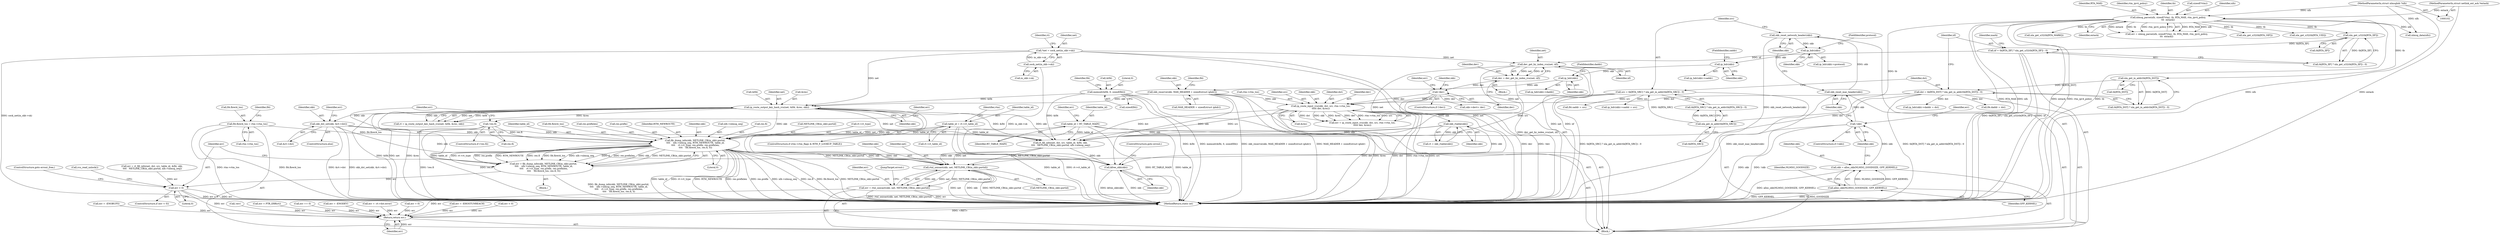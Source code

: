 digraph "0_linux_bc3aae2bbac46dd894c89db5d5e98f7f0ef9e205@pointer" {
"1000464" [label="(Call,fib_dump_info(skb, NETLINK_CB(in_skb).portid,\n \t\t\t\t    nlh->nlmsg_seq, RTM_NEWROUTE, table_id,\n \t\t\t\t    rt->rt_type, res.prefix, res.prefixlen,\n \t\t\t\t    fl4.flowi4_tos, res.fi, 0))"];
"1000383" [label="(Call,ip_route_output_key_hash_rcu(net, &fl4, &res, skb))"];
"1000108" [label="(Call,*net = sock_net(in_skb->sk))"];
"1000110" [label="(Call,sock_net(in_skb->sk))"];
"1000264" [label="(Call,memset(&fl4, 0, sizeof(fl4)))"];
"1000258" [label="(Call,skb_reserve(skb, MAX_HEADER + sizeof(struct iphdr)))"];
"1000254" [label="(Call,ip_hdr(skb))"];
"1000248" [label="(Call,ip_hdr(skb))"];
"1000242" [label="(Call,ip_hdr(skb))"];
"1000175" [label="(Call,skb_reset_network_header(skb))"];
"1000173" [label="(Call,skb_reset_mac_header(skb))"];
"1000165" [label="(Call,!skb)"];
"1000159" [label="(Call,skb = alloc_skb(NLMSG_GOODSIZE, GFP_KERNEL))"];
"1000161" [label="(Call,alloc_skb(NLMSG_GOODSIZE, GFP_KERNEL))"];
"1000401" [label="(Call,skb_dst_set(skb, &rt->dst))"];
"1000359" [label="(Call,skb_rtable(skb))"];
"1000347" [label="(Call,ip_route_input_rcu(skb, dst, src, rtm->rtm_tos,\n\t\t\t\t\t dev, &res))"];
"1000188" [label="(Call,dst = tb[RTA_DST] ? nla_get_in_addr(tb[RTA_DST]) : 0)"];
"1000194" [label="(Call,nla_get_in_addr(tb[RTA_DST]))"];
"1000141" [label="(Call,nlmsg_parse(nlh, sizeof(*rtm), tb, RTA_MAX, rtm_ipv4_policy,\n\t\t\t  extack))"];
"1000104" [label="(MethodParameterIn,struct nlmsghdr *nlh)"];
"1000105" [label="(MethodParameterIn,struct netlink_ext_ack *extack)"];
"1000177" [label="(Call,src = tb[RTA_SRC] ? nla_get_in_addr(tb[RTA_SRC]) : 0)"];
"1000183" [label="(Call,nla_get_in_addr(tb[RTA_SRC]))"];
"1000321" [label="(Call,!dev)"];
"1000315" [label="(Call,dev = dev_get_by_index_rcu(net, iif))"];
"1000317" [label="(Call,dev_get_by_index_rcu(net, iif))"];
"1000199" [label="(Call,iif = tb[RTA_IIF] ? nla_get_u32(tb[RTA_IIF]) : 0)"];
"1000205" [label="(Call,nla_get_u32(tb[RTA_IIF]))"];
"1000427" [label="(Call,table_id = rt->rt_table_id)"];
"1000135" [label="(Call,table_id = RT_TABLE_MAIN)"];
"1000280" [label="(Call,fl4.flowi4_tos = rtm->rtm_tos)"];
"1000440" [label="(Call,!res.fi)"];
"1000462" [label="(Call,err = fib_dump_info(skb, NETLINK_CB(in_skb).portid,\n \t\t\t\t    nlh->nlmsg_seq, RTM_NEWROUTE, table_id,\n \t\t\t\t    rt->rt_type, res.prefix, res.prefixlen,\n \t\t\t\t    fl4.flowi4_tos, res.fi, 0))"];
"1000511" [label="(Call,err < 0)"];
"1000526" [label="(Return,return err;)"];
"1000518" [label="(Call,rtnl_unicast(skb, net, NETLINK_CB(in_skb).portid))"];
"1000516" [label="(Call,err = rtnl_unicast(skb, net, NETLINK_CB(in_skb).portid))"];
"1000530" [label="(Call,kfree_skb(skb))"];
"1000345" [label="(Call,err = ip_route_input_rcu(skb, dst, src, rtm->rtm_tos,\n\t\t\t\t\t dev, &res))"];
"1000519" [label="(Identifier,skb)"];
"1000195" [label="(Call,tb[RTA_DST])"];
"1000104" [label="(MethodParameterIn,struct nlmsghdr *nlh)"];
"1000110" [label="(Call,sock_net(in_skb->sk))"];
"1000438" [label="(Block,)"];
"1000435" [label="(Identifier,rtm)"];
"1000281" [label="(Call,fl4.flowi4_tos)"];
"1000178" [label="(Identifier,src)"];
"1000270" [label="(Call,fl4.daddr = dst)"];
"1000268" [label="(Call,sizeof(fl4))"];
"1000105" [label="(MethodParameterIn,struct netlink_ext_ack *extack)"];
"1000162" [label="(Identifier,NLMSG_GOODSIZE)"];
"1000248" [label="(Call,ip_hdr(skb))"];
"1000242" [label="(Call,ip_hdr(skb))"];
"1000351" [label="(Call,rtm->rtm_tos)"];
"1000175" [label="(Call,skb_reset_network_header(skb))"];
"1000194" [label="(Call,nla_get_in_addr(tb[RTA_DST]))"];
"1000176" [label="(Identifier,skb)"];
"1000137" [label="(Identifier,RT_TABLE_MAIN)"];
"1000260" [label="(Call,MAX_HEADER + sizeof(struct iphdr))"];
"1000280" [label="(Call,fl4.flowi4_tos = rtm->rtm_tos)"];
"1000457" [label="(Call,err = -EHOSTUNREACH)"];
"1000490" [label="(Literal,0)"];
"1000253" [label="(Call,ip_hdr(skb)->daddr)"];
"1000188" [label="(Call,dst = tb[RTA_DST] ? nla_get_in_addr(tb[RTA_DST]) : 0)"];
"1000355" [label="(Call,&res)"];
"1000403" [label="(Call,&rt->dst)"];
"1000321" [label="(Call,!dev)"];
"1000421" [label="(ControlStructure,if (rtm->rtm_flags & RTM_F_LOOKUP_TABLE))"];
"1000256" [label="(FieldIdentifier,daddr)"];
"1000384" [label="(Identifier,net)"];
"1000275" [label="(Call,fl4.saddr = src)"];
"1000320" [label="(ControlStructure,if (!dev))"];
"1000246" [label="(Call,ip_hdr(skb)->saddr = src)"];
"1000387" [label="(Call,&res)"];
"1000427" [label="(Call,table_id = rt->rt_table_id)"];
"1000243" [label="(Identifier,skb)"];
"1000316" [label="(Identifier,dev)"];
"1000530" [label="(Call,kfree_skb(skb))"];
"1000165" [label="(Call,!skb)"];
"1000446" [label="(Identifier,err)"];
"1000463" [label="(Identifier,err)"];
"1000331" [label="(Identifier,skb)"];
"1000247" [label="(Call,ip_hdr(skb)->saddr)"];
"1000289" [label="(Identifier,fl4)"];
"1000151" [label="(Call,err < 0)"];
"1000520" [label="(Identifier,net)"];
"1000313" [label="(Block,)"];
"1000216" [label="(Call,nla_get_u32(tb[RTA_MARK]))"];
"1000527" [label="(Identifier,err)"];
"1000360" [label="(Identifier,skb)"];
"1000147" [label="(Identifier,RTA_MAX)"];
"1000148" [label="(Identifier,rtm_ipv4_policy)"];
"1000439" [label="(ControlStructure,if (!res.fi))"];
"1000516" [label="(Call,err = rtnl_unicast(skb, net, NETLINK_CB(in_skb).portid))"];
"1000319" [label="(Identifier,iif)"];
"1000510" [label="(ControlStructure,if (err < 0))"];
"1000106" [label="(Block,)"];
"1000359" [label="(Call,skb_rtable(skb))"];
"1000177" [label="(Call,src = tb[RTA_SRC] ? nla_get_in_addr(tb[RTA_SRC]) : 0)"];
"1000146" [label="(Identifier,tb)"];
"1000512" [label="(Identifier,err)"];
"1000401" [label="(Call,skb_dst_set(skb, &rt->dst))"];
"1000429" [label="(Call,rt->rt_table_id)"];
"1000168" [label="(Call,err = -ENOBUFS)"];
"1000357" [label="(Call,rt = skb_rtable(skb))"];
"1000532" [label="(ControlStructure,goto errout;)"];
"1000474" [label="(Identifier,table_id)"];
"1000161" [label="(Call,alloc_skb(NLMSG_GOODSIZE, GFP_KERNEL))"];
"1000455" [label="(Call,!err)"];
"1000111" [label="(Call,in_skb->sk)"];
"1000533" [label="(MethodReturn,static int)"];
"1000531" [label="(Identifier,skb)"];
"1000526" [label="(Return,return err;)"];
"1000149" [label="(Identifier,extack)"];
"1000315" [label="(Call,dev = dev_get_by_index_rcu(net, iif))"];
"1000139" [label="(Call,err = nlmsg_parse(nlh, sizeof(*rtm), tb, RTA_MAX, rtm_ipv4_policy,\n\t\t\t  extack))"];
"1000267" [label="(Literal,0)"];
"1000514" [label="(ControlStructure,goto errout_free;)"];
"1000163" [label="(Identifier,GFP_KERNEL)"];
"1000408" [label="(Identifier,err)"];
"1000108" [label="(Call,*net = sock_net(in_skb->sk))"];
"1000250" [label="(FieldIdentifier,saddr)"];
"1000441" [label="(Call,res.fi)"];
"1000350" [label="(Identifier,src)"];
"1000484" [label="(Call,fl4.flowi4_tos)"];
"1000396" [label="(Call,err = PTR_ERR(rt))"];
"1000295" [label="(Call,nla_get_u32(tb[RTA_OIF]))"];
"1000440" [label="(Call,!res.fi)"];
"1000511" [label="(Call,err < 0)"];
"1000383" [label="(Call,ip_route_output_key_hash_rcu(net, &fl4, &res, skb))"];
"1000481" [label="(Call,res.prefixlen)"];
"1000513" [label="(Literal,0)"];
"1000206" [label="(Call,tb[RTA_IIF])"];
"1000318" [label="(Identifier,net)"];
"1000478" [label="(Call,res.prefix)"];
"1000473" [label="(Identifier,RTM_NEWROUTE)"];
"1000363" [label="(Call,err == 0)"];
"1000335" [label="(Call,skb->dev\t= dev)"];
"1000164" [label="(ControlStructure,if (!skb))"];
"1000140" [label="(Identifier,err)"];
"1000324" [label="(Call,err = -ENODEV)"];
"1000266" [label="(Identifier,fl4)"];
"1000371" [label="(Call,err = -rt->dst.error)"];
"1000325" [label="(Identifier,err)"];
"1000135" [label="(Call,table_id = RT_TABLE_MAIN)"];
"1000200" [label="(Identifier,iif)"];
"1000465" [label="(Identifier,skb)"];
"1000136" [label="(Identifier,table_id)"];
"1000470" [label="(Call,nlh->nlmsg_seq)"];
"1000249" [label="(Identifier,skb)"];
"1000119" [label="(Identifier,rt)"];
"1000184" [label="(Call,tb[RTA_SRC])"];
"1000264" [label="(Call,memset(&fl4, 0, sizeof(fl4)))"];
"1000244" [label="(FieldIdentifier,protocol)"];
"1000229" [label="(Call,nla_get_u32(tb[RTA_UID]))"];
"1000487" [label="(Call,res.fi)"];
"1000166" [label="(Identifier,skb)"];
"1000348" [label="(Identifier,skb)"];
"1000272" [label="(Identifier,fl4)"];
"1000143" [label="(Call,sizeof(*rtm))"];
"1000389" [label="(Identifier,skb)"];
"1000521" [label="(Call,NETLINK_CB(in_skb).portid)"];
"1000190" [label="(Call,tb[RTA_DST] ? nla_get_in_addr(tb[RTA_DST]) : 0)"];
"1000258" [label="(Call,skb_reserve(skb, MAX_HEADER + sizeof(struct iphdr)))"];
"1000160" [label="(Identifier,skb)"];
"1000241" [label="(Call,ip_hdr(skb)->protocol)"];
"1000428" [label="(Identifier,table_id)"];
"1000381" [label="(Call,rt = ip_route_output_key_hash_rcu(net, &fl4, &res, skb))"];
"1000349" [label="(Identifier,dst)"];
"1000322" [label="(Identifier,dev)"];
"1000464" [label="(Call,fib_dump_info(skb, NETLINK_CB(in_skb).portid,\n \t\t\t\t    nlh->nlmsg_seq, RTM_NEWROUTE, table_id,\n \t\t\t\t    rt->rt_type, res.prefix, res.prefixlen,\n \t\t\t\t    fl4.flowi4_tos, res.fi, 0))"];
"1000354" [label="(Identifier,dev)"];
"1000157" [label="(Call,nlmsg_data(nlh))"];
"1000211" [label="(Identifier,mark)"];
"1000179" [label="(Call,tb[RTA_SRC] ? nla_get_in_addr(tb[RTA_SRC]) : 0)"];
"1000517" [label="(Identifier,err)"];
"1000495" [label="(Call,rt_fill_info(net, dst, src, table_id, &fl4, skb,\n \t\t\t\t   NETLINK_CB(in_skb).portid, nlh->nlmsg_seq))"];
"1000183" [label="(Call,nla_get_in_addr(tb[RTA_SRC]))"];
"1000317" [label="(Call,dev_get_by_index_rcu(net, iif))"];
"1000255" [label="(Identifier,skb)"];
"1000462" [label="(Call,err = fib_dump_info(skb, NETLINK_CB(in_skb).portid,\n \t\t\t\t    nlh->nlmsg_seq, RTM_NEWROUTE, table_id,\n \t\t\t\t    rt->rt_type, res.prefix, res.prefixlen,\n \t\t\t\t    fl4.flowi4_tos, res.fi, 0))"];
"1000525" [label="(JumpTarget,errout:)"];
"1000201" [label="(Call,tb[RTA_IIF] ? nla_get_u32(tb[RTA_IIF]) : 0)"];
"1000402" [label="(Identifier,skb)"];
"1000265" [label="(Call,&fl4)"];
"1000169" [label="(Identifier,err)"];
"1000515" [label="(Call,rcu_read_unlock())"];
"1000259" [label="(Identifier,skb)"];
"1000199" [label="(Call,iif = tb[RTA_IIF] ? nla_get_u32(tb[RTA_IIF]) : 0)"];
"1000205" [label="(Call,nla_get_u32(tb[RTA_IIF]))"];
"1000284" [label="(Call,rtm->rtm_tos)"];
"1000390" [label="(Call,err = 0)"];
"1000466" [label="(Call,NETLINK_CB(in_skb).portid)"];
"1000174" [label="(Identifier,skb)"];
"1000493" [label="(Call,err = rt_fill_info(net, dst, src, table_id, &fl4, skb,\n \t\t\t\t   NETLINK_CB(in_skb).portid, nlh->nlmsg_seq))"];
"1000518" [label="(Call,rtnl_unicast(skb, net, NETLINK_CB(in_skb).portid))"];
"1000159" [label="(Call,skb = alloc_skb(NLMSG_GOODSIZE, GFP_KERNEL))"];
"1000142" [label="(Identifier,nlh)"];
"1000109" [label="(Identifier,net)"];
"1000252" [label="(Call,ip_hdr(skb)->daddr = dst)"];
"1000347" [label="(Call,ip_route_input_rcu(skb, dst, src, rtm->rtm_tos,\n\t\t\t\t\t dev, &res))"];
"1000141" [label="(Call,nlmsg_parse(nlh, sizeof(*rtm), tb, RTA_MAX, rtm_ipv4_policy,\n\t\t\t  extack))"];
"1000254" [label="(Call,ip_hdr(skb))"];
"1000385" [label="(Call,&fl4)"];
"1000189" [label="(Identifier,dst)"];
"1000173" [label="(Call,skb_reset_mac_header(skb))"];
"1000475" [label="(Call,rt->rt_type)"];
"1000400" [label="(ControlStructure,else)"];
"1000464" -> "1000462"  [label="AST: "];
"1000464" -> "1000490"  [label="CFG: "];
"1000465" -> "1000464"  [label="AST: "];
"1000466" -> "1000464"  [label="AST: "];
"1000470" -> "1000464"  [label="AST: "];
"1000473" -> "1000464"  [label="AST: "];
"1000474" -> "1000464"  [label="AST: "];
"1000475" -> "1000464"  [label="AST: "];
"1000478" -> "1000464"  [label="AST: "];
"1000481" -> "1000464"  [label="AST: "];
"1000484" -> "1000464"  [label="AST: "];
"1000487" -> "1000464"  [label="AST: "];
"1000490" -> "1000464"  [label="AST: "];
"1000462" -> "1000464"  [label="CFG: "];
"1000464" -> "1000533"  [label="DDG: table_id"];
"1000464" -> "1000533"  [label="DDG: rt->rt_type"];
"1000464" -> "1000533"  [label="DDG: RTM_NEWROUTE"];
"1000464" -> "1000533"  [label="DDG: res.prefixlen"];
"1000464" -> "1000533"  [label="DDG: res.prefix"];
"1000464" -> "1000533"  [label="DDG: nlh->nlmsg_seq"];
"1000464" -> "1000533"  [label="DDG: res.fi"];
"1000464" -> "1000533"  [label="DDG: fl4.flowi4_tos"];
"1000464" -> "1000533"  [label="DDG: NETLINK_CB(in_skb).portid"];
"1000464" -> "1000462"  [label="DDG: table_id"];
"1000464" -> "1000462"  [label="DDG: rt->rt_type"];
"1000464" -> "1000462"  [label="DDG: res.prefix"];
"1000464" -> "1000462"  [label="DDG: RTM_NEWROUTE"];
"1000464" -> "1000462"  [label="DDG: res.fi"];
"1000464" -> "1000462"  [label="DDG: fl4.flowi4_tos"];
"1000464" -> "1000462"  [label="DDG: nlh->nlmsg_seq"];
"1000464" -> "1000462"  [label="DDG: 0"];
"1000464" -> "1000462"  [label="DDG: res.prefixlen"];
"1000464" -> "1000462"  [label="DDG: skb"];
"1000464" -> "1000462"  [label="DDG: NETLINK_CB(in_skb).portid"];
"1000383" -> "1000464"  [label="DDG: skb"];
"1000401" -> "1000464"  [label="DDG: skb"];
"1000359" -> "1000464"  [label="DDG: skb"];
"1000427" -> "1000464"  [label="DDG: table_id"];
"1000135" -> "1000464"  [label="DDG: table_id"];
"1000280" -> "1000464"  [label="DDG: fl4.flowi4_tos"];
"1000440" -> "1000464"  [label="DDG: res.fi"];
"1000464" -> "1000518"  [label="DDG: skb"];
"1000464" -> "1000518"  [label="DDG: NETLINK_CB(in_skb).portid"];
"1000464" -> "1000530"  [label="DDG: skb"];
"1000383" -> "1000381"  [label="AST: "];
"1000383" -> "1000389"  [label="CFG: "];
"1000384" -> "1000383"  [label="AST: "];
"1000385" -> "1000383"  [label="AST: "];
"1000387" -> "1000383"  [label="AST: "];
"1000389" -> "1000383"  [label="AST: "];
"1000381" -> "1000383"  [label="CFG: "];
"1000383" -> "1000533"  [label="DDG: net"];
"1000383" -> "1000533"  [label="DDG: &res"];
"1000383" -> "1000533"  [label="DDG: &fl4"];
"1000383" -> "1000381"  [label="DDG: net"];
"1000383" -> "1000381"  [label="DDG: &fl4"];
"1000383" -> "1000381"  [label="DDG: &res"];
"1000383" -> "1000381"  [label="DDG: skb"];
"1000108" -> "1000383"  [label="DDG: net"];
"1000264" -> "1000383"  [label="DDG: &fl4"];
"1000258" -> "1000383"  [label="DDG: skb"];
"1000383" -> "1000401"  [label="DDG: skb"];
"1000383" -> "1000495"  [label="DDG: net"];
"1000383" -> "1000495"  [label="DDG: &fl4"];
"1000383" -> "1000495"  [label="DDG: skb"];
"1000383" -> "1000518"  [label="DDG: net"];
"1000383" -> "1000530"  [label="DDG: skb"];
"1000108" -> "1000106"  [label="AST: "];
"1000108" -> "1000110"  [label="CFG: "];
"1000109" -> "1000108"  [label="AST: "];
"1000110" -> "1000108"  [label="AST: "];
"1000119" -> "1000108"  [label="CFG: "];
"1000108" -> "1000533"  [label="DDG: sock_net(in_skb->sk)"];
"1000108" -> "1000533"  [label="DDG: net"];
"1000110" -> "1000108"  [label="DDG: in_skb->sk"];
"1000108" -> "1000317"  [label="DDG: net"];
"1000110" -> "1000111"  [label="CFG: "];
"1000111" -> "1000110"  [label="AST: "];
"1000110" -> "1000533"  [label="DDG: in_skb->sk"];
"1000264" -> "1000106"  [label="AST: "];
"1000264" -> "1000268"  [label="CFG: "];
"1000265" -> "1000264"  [label="AST: "];
"1000267" -> "1000264"  [label="AST: "];
"1000268" -> "1000264"  [label="AST: "];
"1000272" -> "1000264"  [label="CFG: "];
"1000264" -> "1000533"  [label="DDG: &fl4"];
"1000264" -> "1000533"  [label="DDG: memset(&fl4, 0, sizeof(fl4))"];
"1000264" -> "1000495"  [label="DDG: &fl4"];
"1000258" -> "1000106"  [label="AST: "];
"1000258" -> "1000260"  [label="CFG: "];
"1000259" -> "1000258"  [label="AST: "];
"1000260" -> "1000258"  [label="AST: "];
"1000266" -> "1000258"  [label="CFG: "];
"1000258" -> "1000533"  [label="DDG: MAX_HEADER + sizeof(struct iphdr)"];
"1000258" -> "1000533"  [label="DDG: skb_reserve(skb, MAX_HEADER + sizeof(struct iphdr))"];
"1000254" -> "1000258"  [label="DDG: skb"];
"1000258" -> "1000347"  [label="DDG: skb"];
"1000258" -> "1000530"  [label="DDG: skb"];
"1000254" -> "1000253"  [label="AST: "];
"1000254" -> "1000255"  [label="CFG: "];
"1000255" -> "1000254"  [label="AST: "];
"1000256" -> "1000254"  [label="CFG: "];
"1000248" -> "1000254"  [label="DDG: skb"];
"1000248" -> "1000247"  [label="AST: "];
"1000248" -> "1000249"  [label="CFG: "];
"1000249" -> "1000248"  [label="AST: "];
"1000250" -> "1000248"  [label="CFG: "];
"1000242" -> "1000248"  [label="DDG: skb"];
"1000242" -> "1000241"  [label="AST: "];
"1000242" -> "1000243"  [label="CFG: "];
"1000243" -> "1000242"  [label="AST: "];
"1000244" -> "1000242"  [label="CFG: "];
"1000175" -> "1000242"  [label="DDG: skb"];
"1000175" -> "1000106"  [label="AST: "];
"1000175" -> "1000176"  [label="CFG: "];
"1000176" -> "1000175"  [label="AST: "];
"1000178" -> "1000175"  [label="CFG: "];
"1000175" -> "1000533"  [label="DDG: skb_reset_network_header(skb)"];
"1000173" -> "1000175"  [label="DDG: skb"];
"1000173" -> "1000106"  [label="AST: "];
"1000173" -> "1000174"  [label="CFG: "];
"1000174" -> "1000173"  [label="AST: "];
"1000176" -> "1000173"  [label="CFG: "];
"1000173" -> "1000533"  [label="DDG: skb_reset_mac_header(skb)"];
"1000165" -> "1000173"  [label="DDG: skb"];
"1000165" -> "1000164"  [label="AST: "];
"1000165" -> "1000166"  [label="CFG: "];
"1000166" -> "1000165"  [label="AST: "];
"1000169" -> "1000165"  [label="CFG: "];
"1000174" -> "1000165"  [label="CFG: "];
"1000165" -> "1000533"  [label="DDG: skb"];
"1000165" -> "1000533"  [label="DDG: !skb"];
"1000159" -> "1000165"  [label="DDG: skb"];
"1000159" -> "1000106"  [label="AST: "];
"1000159" -> "1000161"  [label="CFG: "];
"1000160" -> "1000159"  [label="AST: "];
"1000161" -> "1000159"  [label="AST: "];
"1000166" -> "1000159"  [label="CFG: "];
"1000159" -> "1000533"  [label="DDG: alloc_skb(NLMSG_GOODSIZE, GFP_KERNEL)"];
"1000161" -> "1000159"  [label="DDG: NLMSG_GOODSIZE"];
"1000161" -> "1000159"  [label="DDG: GFP_KERNEL"];
"1000161" -> "1000163"  [label="CFG: "];
"1000162" -> "1000161"  [label="AST: "];
"1000163" -> "1000161"  [label="AST: "];
"1000161" -> "1000533"  [label="DDG: GFP_KERNEL"];
"1000161" -> "1000533"  [label="DDG: NLMSG_GOODSIZE"];
"1000401" -> "1000400"  [label="AST: "];
"1000401" -> "1000403"  [label="CFG: "];
"1000402" -> "1000401"  [label="AST: "];
"1000403" -> "1000401"  [label="AST: "];
"1000408" -> "1000401"  [label="CFG: "];
"1000401" -> "1000533"  [label="DDG: skb_dst_set(skb, &rt->dst)"];
"1000401" -> "1000533"  [label="DDG: &rt->dst"];
"1000401" -> "1000495"  [label="DDG: skb"];
"1000401" -> "1000530"  [label="DDG: skb"];
"1000359" -> "1000357"  [label="AST: "];
"1000359" -> "1000360"  [label="CFG: "];
"1000360" -> "1000359"  [label="AST: "];
"1000357" -> "1000359"  [label="CFG: "];
"1000359" -> "1000357"  [label="DDG: skb"];
"1000347" -> "1000359"  [label="DDG: skb"];
"1000359" -> "1000495"  [label="DDG: skb"];
"1000359" -> "1000530"  [label="DDG: skb"];
"1000347" -> "1000345"  [label="AST: "];
"1000347" -> "1000355"  [label="CFG: "];
"1000348" -> "1000347"  [label="AST: "];
"1000349" -> "1000347"  [label="AST: "];
"1000350" -> "1000347"  [label="AST: "];
"1000351" -> "1000347"  [label="AST: "];
"1000354" -> "1000347"  [label="AST: "];
"1000355" -> "1000347"  [label="AST: "];
"1000345" -> "1000347"  [label="CFG: "];
"1000347" -> "1000533"  [label="DDG: dst"];
"1000347" -> "1000533"  [label="DDG: rtm->rtm_tos"];
"1000347" -> "1000533"  [label="DDG: src"];
"1000347" -> "1000533"  [label="DDG: dev"];
"1000347" -> "1000533"  [label="DDG: &res"];
"1000347" -> "1000345"  [label="DDG: dst"];
"1000347" -> "1000345"  [label="DDG: skb"];
"1000347" -> "1000345"  [label="DDG: &res"];
"1000347" -> "1000345"  [label="DDG: dev"];
"1000347" -> "1000345"  [label="DDG: rtm->rtm_tos"];
"1000347" -> "1000345"  [label="DDG: src"];
"1000188" -> "1000347"  [label="DDG: dst"];
"1000177" -> "1000347"  [label="DDG: src"];
"1000321" -> "1000347"  [label="DDG: dev"];
"1000347" -> "1000495"  [label="DDG: dst"];
"1000347" -> "1000495"  [label="DDG: src"];
"1000188" -> "1000106"  [label="AST: "];
"1000188" -> "1000190"  [label="CFG: "];
"1000189" -> "1000188"  [label="AST: "];
"1000190" -> "1000188"  [label="AST: "];
"1000200" -> "1000188"  [label="CFG: "];
"1000188" -> "1000533"  [label="DDG: tb[RTA_DST] ? nla_get_in_addr(tb[RTA_DST]) : 0"];
"1000194" -> "1000188"  [label="DDG: tb[RTA_DST]"];
"1000188" -> "1000252"  [label="DDG: dst"];
"1000188" -> "1000270"  [label="DDG: dst"];
"1000188" -> "1000495"  [label="DDG: dst"];
"1000194" -> "1000190"  [label="AST: "];
"1000194" -> "1000195"  [label="CFG: "];
"1000195" -> "1000194"  [label="AST: "];
"1000190" -> "1000194"  [label="CFG: "];
"1000194" -> "1000190"  [label="DDG: tb[RTA_DST]"];
"1000141" -> "1000194"  [label="DDG: tb"];
"1000141" -> "1000139"  [label="AST: "];
"1000141" -> "1000149"  [label="CFG: "];
"1000142" -> "1000141"  [label="AST: "];
"1000143" -> "1000141"  [label="AST: "];
"1000146" -> "1000141"  [label="AST: "];
"1000147" -> "1000141"  [label="AST: "];
"1000148" -> "1000141"  [label="AST: "];
"1000149" -> "1000141"  [label="AST: "];
"1000139" -> "1000141"  [label="CFG: "];
"1000141" -> "1000533"  [label="DDG: nlh"];
"1000141" -> "1000533"  [label="DDG: extack"];
"1000141" -> "1000533"  [label="DDG: rtm_ipv4_policy"];
"1000141" -> "1000533"  [label="DDG: tb"];
"1000141" -> "1000533"  [label="DDG: RTA_MAX"];
"1000141" -> "1000139"  [label="DDG: RTA_MAX"];
"1000141" -> "1000139"  [label="DDG: nlh"];
"1000141" -> "1000139"  [label="DDG: extack"];
"1000141" -> "1000139"  [label="DDG: tb"];
"1000141" -> "1000139"  [label="DDG: rtm_ipv4_policy"];
"1000104" -> "1000141"  [label="DDG: nlh"];
"1000105" -> "1000141"  [label="DDG: extack"];
"1000141" -> "1000157"  [label="DDG: nlh"];
"1000141" -> "1000183"  [label="DDG: tb"];
"1000141" -> "1000205"  [label="DDG: tb"];
"1000141" -> "1000216"  [label="DDG: tb"];
"1000141" -> "1000229"  [label="DDG: tb"];
"1000141" -> "1000295"  [label="DDG: tb"];
"1000104" -> "1000102"  [label="AST: "];
"1000104" -> "1000533"  [label="DDG: nlh"];
"1000104" -> "1000157"  [label="DDG: nlh"];
"1000105" -> "1000102"  [label="AST: "];
"1000105" -> "1000533"  [label="DDG: extack"];
"1000177" -> "1000106"  [label="AST: "];
"1000177" -> "1000179"  [label="CFG: "];
"1000178" -> "1000177"  [label="AST: "];
"1000179" -> "1000177"  [label="AST: "];
"1000189" -> "1000177"  [label="CFG: "];
"1000177" -> "1000533"  [label="DDG: tb[RTA_SRC] ? nla_get_in_addr(tb[RTA_SRC]) : 0"];
"1000183" -> "1000177"  [label="DDG: tb[RTA_SRC]"];
"1000177" -> "1000246"  [label="DDG: src"];
"1000177" -> "1000275"  [label="DDG: src"];
"1000177" -> "1000495"  [label="DDG: src"];
"1000183" -> "1000179"  [label="AST: "];
"1000183" -> "1000184"  [label="CFG: "];
"1000184" -> "1000183"  [label="AST: "];
"1000179" -> "1000183"  [label="CFG: "];
"1000183" -> "1000179"  [label="DDG: tb[RTA_SRC]"];
"1000321" -> "1000320"  [label="AST: "];
"1000321" -> "1000322"  [label="CFG: "];
"1000322" -> "1000321"  [label="AST: "];
"1000325" -> "1000321"  [label="CFG: "];
"1000331" -> "1000321"  [label="CFG: "];
"1000321" -> "1000533"  [label="DDG: dev"];
"1000321" -> "1000533"  [label="DDG: !dev"];
"1000315" -> "1000321"  [label="DDG: dev"];
"1000321" -> "1000335"  [label="DDG: dev"];
"1000315" -> "1000313"  [label="AST: "];
"1000315" -> "1000317"  [label="CFG: "];
"1000316" -> "1000315"  [label="AST: "];
"1000317" -> "1000315"  [label="AST: "];
"1000322" -> "1000315"  [label="CFG: "];
"1000315" -> "1000533"  [label="DDG: dev_get_by_index_rcu(net, iif)"];
"1000317" -> "1000315"  [label="DDG: net"];
"1000317" -> "1000315"  [label="DDG: iif"];
"1000317" -> "1000319"  [label="CFG: "];
"1000318" -> "1000317"  [label="AST: "];
"1000319" -> "1000317"  [label="AST: "];
"1000317" -> "1000533"  [label="DDG: net"];
"1000317" -> "1000533"  [label="DDG: iif"];
"1000199" -> "1000317"  [label="DDG: iif"];
"1000317" -> "1000495"  [label="DDG: net"];
"1000317" -> "1000518"  [label="DDG: net"];
"1000199" -> "1000106"  [label="AST: "];
"1000199" -> "1000201"  [label="CFG: "];
"1000200" -> "1000199"  [label="AST: "];
"1000201" -> "1000199"  [label="AST: "];
"1000211" -> "1000199"  [label="CFG: "];
"1000199" -> "1000533"  [label="DDG: tb[RTA_IIF] ? nla_get_u32(tb[RTA_IIF]) : 0"];
"1000199" -> "1000533"  [label="DDG: iif"];
"1000205" -> "1000199"  [label="DDG: tb[RTA_IIF]"];
"1000205" -> "1000201"  [label="AST: "];
"1000205" -> "1000206"  [label="CFG: "];
"1000206" -> "1000205"  [label="AST: "];
"1000201" -> "1000205"  [label="CFG: "];
"1000205" -> "1000201"  [label="DDG: tb[RTA_IIF]"];
"1000427" -> "1000421"  [label="AST: "];
"1000427" -> "1000429"  [label="CFG: "];
"1000428" -> "1000427"  [label="AST: "];
"1000429" -> "1000427"  [label="AST: "];
"1000435" -> "1000427"  [label="CFG: "];
"1000427" -> "1000533"  [label="DDG: table_id"];
"1000427" -> "1000533"  [label="DDG: rt->rt_table_id"];
"1000427" -> "1000495"  [label="DDG: table_id"];
"1000135" -> "1000106"  [label="AST: "];
"1000135" -> "1000137"  [label="CFG: "];
"1000136" -> "1000135"  [label="AST: "];
"1000137" -> "1000135"  [label="AST: "];
"1000140" -> "1000135"  [label="CFG: "];
"1000135" -> "1000533"  [label="DDG: table_id"];
"1000135" -> "1000533"  [label="DDG: RT_TABLE_MAIN"];
"1000135" -> "1000495"  [label="DDG: table_id"];
"1000280" -> "1000106"  [label="AST: "];
"1000280" -> "1000284"  [label="CFG: "];
"1000281" -> "1000280"  [label="AST: "];
"1000284" -> "1000280"  [label="AST: "];
"1000289" -> "1000280"  [label="CFG: "];
"1000280" -> "1000533"  [label="DDG: rtm->rtm_tos"];
"1000280" -> "1000533"  [label="DDG: fl4.flowi4_tos"];
"1000440" -> "1000439"  [label="AST: "];
"1000440" -> "1000441"  [label="CFG: "];
"1000441" -> "1000440"  [label="AST: "];
"1000446" -> "1000440"  [label="CFG: "];
"1000463" -> "1000440"  [label="CFG: "];
"1000440" -> "1000533"  [label="DDG: !res.fi"];
"1000440" -> "1000533"  [label="DDG: res.fi"];
"1000462" -> "1000438"  [label="AST: "];
"1000463" -> "1000462"  [label="AST: "];
"1000512" -> "1000462"  [label="CFG: "];
"1000462" -> "1000533"  [label="DDG: fib_dump_info(skb, NETLINK_CB(in_skb).portid,\n \t\t\t\t    nlh->nlmsg_seq, RTM_NEWROUTE, table_id,\n \t\t\t\t    rt->rt_type, res.prefix, res.prefixlen,\n \t\t\t\t    fl4.flowi4_tos, res.fi, 0)"];
"1000462" -> "1000511"  [label="DDG: err"];
"1000511" -> "1000510"  [label="AST: "];
"1000511" -> "1000513"  [label="CFG: "];
"1000512" -> "1000511"  [label="AST: "];
"1000513" -> "1000511"  [label="AST: "];
"1000514" -> "1000511"  [label="CFG: "];
"1000515" -> "1000511"  [label="CFG: "];
"1000511" -> "1000533"  [label="DDG: err < 0"];
"1000511" -> "1000533"  [label="DDG: err"];
"1000493" -> "1000511"  [label="DDG: err"];
"1000511" -> "1000526"  [label="DDG: err"];
"1000526" -> "1000106"  [label="AST: "];
"1000526" -> "1000527"  [label="CFG: "];
"1000527" -> "1000526"  [label="AST: "];
"1000533" -> "1000526"  [label="CFG: "];
"1000526" -> "1000533"  [label="DDG: <RET>"];
"1000527" -> "1000526"  [label="DDG: err"];
"1000396" -> "1000526"  [label="DDG: err"];
"1000168" -> "1000526"  [label="DDG: err"];
"1000363" -> "1000526"  [label="DDG: err"];
"1000151" -> "1000526"  [label="DDG: err"];
"1000324" -> "1000526"  [label="DDG: err"];
"1000390" -> "1000526"  [label="DDG: err"];
"1000455" -> "1000526"  [label="DDG: err"];
"1000457" -> "1000526"  [label="DDG: err"];
"1000371" -> "1000526"  [label="DDG: err"];
"1000516" -> "1000526"  [label="DDG: err"];
"1000518" -> "1000516"  [label="AST: "];
"1000518" -> "1000521"  [label="CFG: "];
"1000519" -> "1000518"  [label="AST: "];
"1000520" -> "1000518"  [label="AST: "];
"1000521" -> "1000518"  [label="AST: "];
"1000516" -> "1000518"  [label="CFG: "];
"1000518" -> "1000533"  [label="DDG: net"];
"1000518" -> "1000533"  [label="DDG: skb"];
"1000518" -> "1000533"  [label="DDG: NETLINK_CB(in_skb).portid"];
"1000518" -> "1000516"  [label="DDG: skb"];
"1000518" -> "1000516"  [label="DDG: net"];
"1000518" -> "1000516"  [label="DDG: NETLINK_CB(in_skb).portid"];
"1000495" -> "1000518"  [label="DDG: skb"];
"1000495" -> "1000518"  [label="DDG: net"];
"1000495" -> "1000518"  [label="DDG: NETLINK_CB(in_skb).portid"];
"1000516" -> "1000106"  [label="AST: "];
"1000517" -> "1000516"  [label="AST: "];
"1000525" -> "1000516"  [label="CFG: "];
"1000516" -> "1000533"  [label="DDG: rtnl_unicast(skb, net, NETLINK_CB(in_skb).portid)"];
"1000516" -> "1000533"  [label="DDG: err"];
"1000530" -> "1000106"  [label="AST: "];
"1000530" -> "1000531"  [label="CFG: "];
"1000531" -> "1000530"  [label="AST: "];
"1000532" -> "1000530"  [label="CFG: "];
"1000530" -> "1000533"  [label="DDG: skb"];
"1000530" -> "1000533"  [label="DDG: kfree_skb(skb)"];
"1000495" -> "1000530"  [label="DDG: skb"];
}
